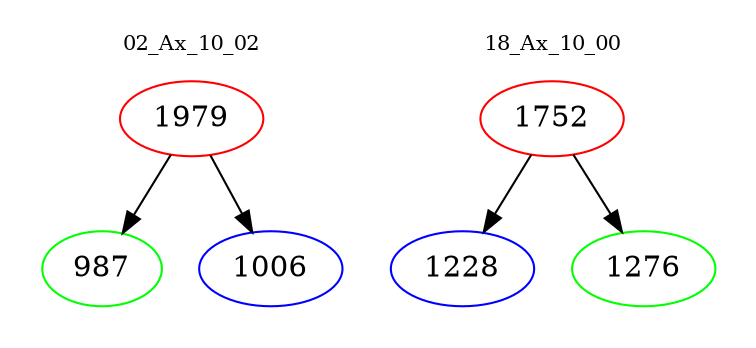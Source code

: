 digraph{
subgraph cluster_0 {
color = white
label = "02_Ax_10_02";
fontsize=10;
T0_1979 [label="1979", color="red"]
T0_1979 -> T0_987 [color="black"]
T0_987 [label="987", color="green"]
T0_1979 -> T0_1006 [color="black"]
T0_1006 [label="1006", color="blue"]
}
subgraph cluster_1 {
color = white
label = "18_Ax_10_00";
fontsize=10;
T1_1752 [label="1752", color="red"]
T1_1752 -> T1_1228 [color="black"]
T1_1228 [label="1228", color="blue"]
T1_1752 -> T1_1276 [color="black"]
T1_1276 [label="1276", color="green"]
}
}
